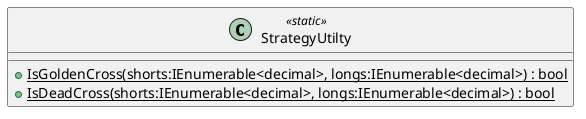 @startuml
class StrategyUtilty <<static>> {
    + {static} IsGoldenCross(shorts:IEnumerable<decimal>, longs:IEnumerable<decimal>) : bool
    + {static} IsDeadCross(shorts:IEnumerable<decimal>, longs:IEnumerable<decimal>) : bool
}
@enduml
